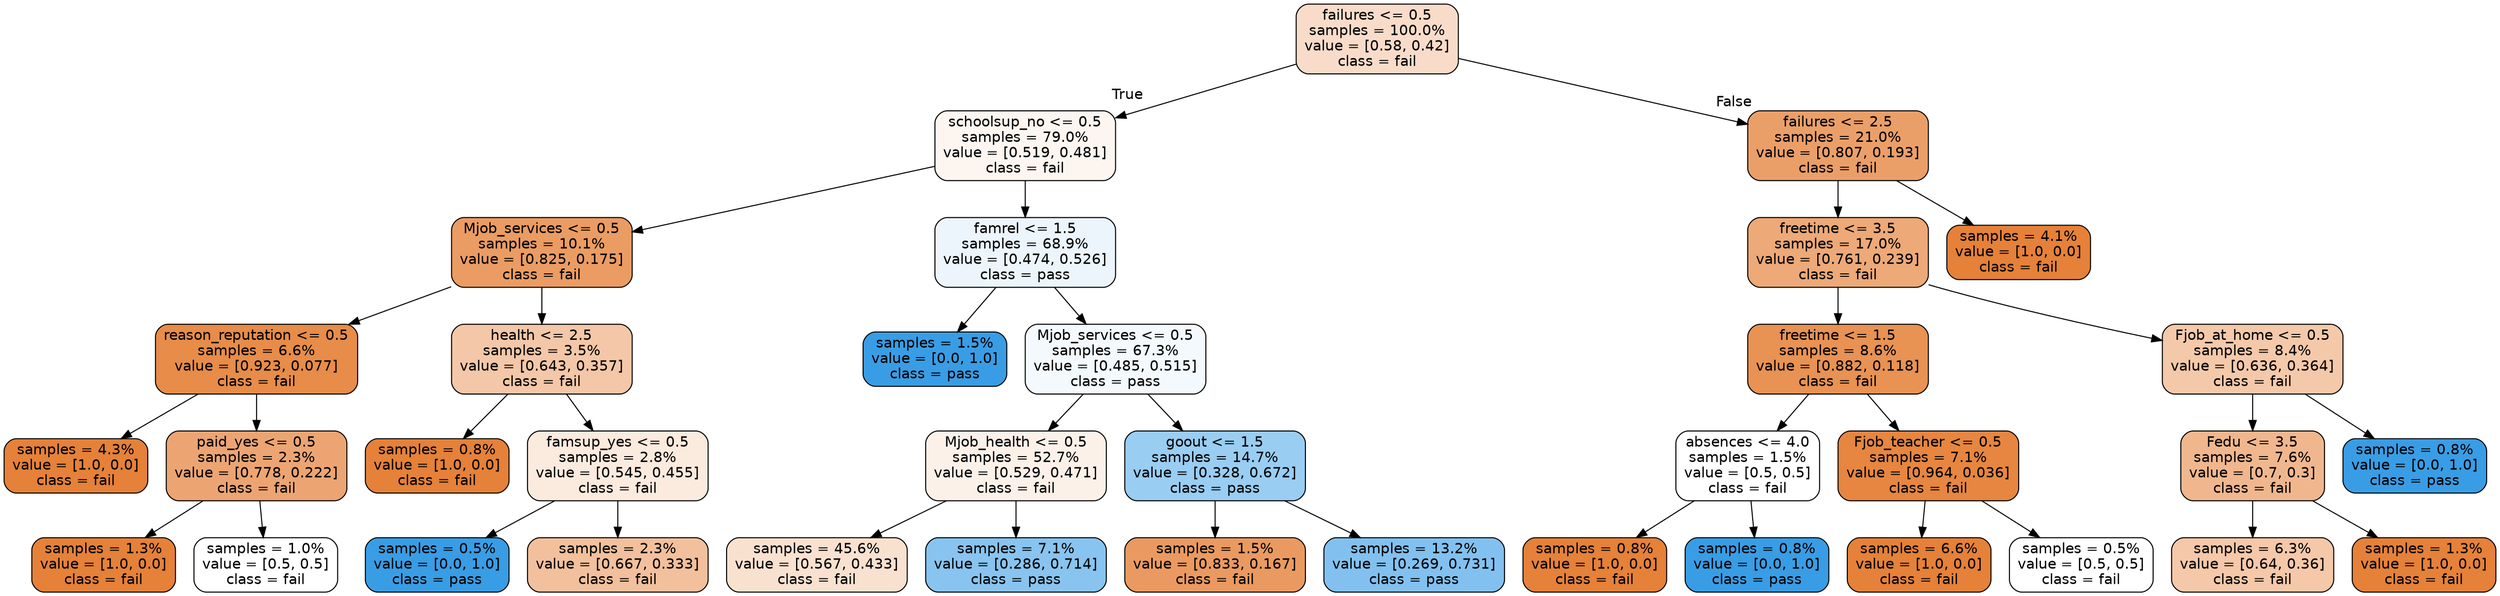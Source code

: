 digraph Tree {
node [shape=box, style="filled, rounded", color="black", fontname=helvetica] ;
edge [fontname=helvetica] ;
0 [label="failures <= 0.5\nsamples = 100.0%\nvalue = [0.58, 0.42]\nclass = fail", fillcolor="#f8dcc9"] ;
1 [label="schoolsup_no <= 0.5\nsamples = 79.0%\nvalue = [0.519, 0.481]\nclass = fail", fillcolor="#fdf6f0"] ;
0 -> 1 [labeldistance=2.5, labelangle=45, headlabel="True"] ;
2 [label="Mjob_services <= 0.5\nsamples = 10.1%\nvalue = [0.825, 0.175]\nclass = fail", fillcolor="#eb9c63"] ;
1 -> 2 ;
3 [label="reason_reputation <= 0.5\nsamples = 6.6%\nvalue = [0.923, 0.077]\nclass = fail", fillcolor="#e78c49"] ;
2 -> 3 ;
4 [label="samples = 4.3%\nvalue = [1.0, 0.0]\nclass = fail", fillcolor="#e58139"] ;
3 -> 4 ;
5 [label="paid_yes <= 0.5\nsamples = 2.3%\nvalue = [0.778, 0.222]\nclass = fail", fillcolor="#eca572"] ;
3 -> 5 ;
6 [label="samples = 1.3%\nvalue = [1.0, 0.0]\nclass = fail", fillcolor="#e58139"] ;
5 -> 6 ;
7 [label="samples = 1.0%\nvalue = [0.5, 0.5]\nclass = fail", fillcolor="#ffffff"] ;
5 -> 7 ;
8 [label="health <= 2.5\nsamples = 3.5%\nvalue = [0.643, 0.357]\nclass = fail", fillcolor="#f3c7a7"] ;
2 -> 8 ;
9 [label="samples = 0.8%\nvalue = [1.0, 0.0]\nclass = fail", fillcolor="#e58139"] ;
8 -> 9 ;
10 [label="famsup_yes <= 0.5\nsamples = 2.8%\nvalue = [0.545, 0.455]\nclass = fail", fillcolor="#fbeade"] ;
8 -> 10 ;
11 [label="samples = 0.5%\nvalue = [0.0, 1.0]\nclass = pass", fillcolor="#399de5"] ;
10 -> 11 ;
12 [label="samples = 2.3%\nvalue = [0.667, 0.333]\nclass = fail", fillcolor="#f2c09c"] ;
10 -> 12 ;
13 [label="famrel <= 1.5\nsamples = 68.9%\nvalue = [0.474, 0.526]\nclass = pass", fillcolor="#ecf5fc"] ;
1 -> 13 ;
14 [label="samples = 1.5%\nvalue = [0.0, 1.0]\nclass = pass", fillcolor="#399de5"] ;
13 -> 14 ;
15 [label="Mjob_services <= 0.5\nsamples = 67.3%\nvalue = [0.485, 0.515]\nclass = pass", fillcolor="#f3f9fd"] ;
13 -> 15 ;
16 [label="Mjob_health <= 0.5\nsamples = 52.7%\nvalue = [0.529, 0.471]\nclass = fail", fillcolor="#fcf1e9"] ;
15 -> 16 ;
17 [label="samples = 45.6%\nvalue = [0.567, 0.433]\nclass = fail", fillcolor="#f9e1d0"] ;
16 -> 17 ;
18 [label="samples = 7.1%\nvalue = [0.286, 0.714]\nclass = pass", fillcolor="#88c4ef"] ;
16 -> 18 ;
19 [label="goout <= 1.5\nsamples = 14.7%\nvalue = [0.328, 0.672]\nclass = pass", fillcolor="#99cdf2"] ;
15 -> 19 ;
20 [label="samples = 1.5%\nvalue = [0.833, 0.167]\nclass = fail", fillcolor="#ea9a61"] ;
19 -> 20 ;
21 [label="samples = 13.2%\nvalue = [0.269, 0.731]\nclass = pass", fillcolor="#82c1ef"] ;
19 -> 21 ;
22 [label="failures <= 2.5\nsamples = 21.0%\nvalue = [0.807, 0.193]\nclass = fail", fillcolor="#eb9f68"] ;
0 -> 22 [labeldistance=2.5, labelangle=-45, headlabel="False"] ;
23 [label="freetime <= 3.5\nsamples = 17.0%\nvalue = [0.761, 0.239]\nclass = fail", fillcolor="#eda977"] ;
22 -> 23 ;
24 [label="freetime <= 1.5\nsamples = 8.6%\nvalue = [0.882, 0.118]\nclass = fail", fillcolor="#e89253"] ;
23 -> 24 ;
25 [label="absences <= 4.0\nsamples = 1.5%\nvalue = [0.5, 0.5]\nclass = fail", fillcolor="#ffffff"] ;
24 -> 25 ;
26 [label="samples = 0.8%\nvalue = [1.0, 0.0]\nclass = fail", fillcolor="#e58139"] ;
25 -> 26 ;
27 [label="samples = 0.8%\nvalue = [0.0, 1.0]\nclass = pass", fillcolor="#399de5"] ;
25 -> 27 ;
28 [label="Fjob_teacher <= 0.5\nsamples = 7.1%\nvalue = [0.964, 0.036]\nclass = fail", fillcolor="#e68640"] ;
24 -> 28 ;
29 [label="samples = 6.6%\nvalue = [1.0, 0.0]\nclass = fail", fillcolor="#e58139"] ;
28 -> 29 ;
30 [label="samples = 0.5%\nvalue = [0.5, 0.5]\nclass = fail", fillcolor="#ffffff"] ;
28 -> 30 ;
31 [label="Fjob_at_home <= 0.5\nsamples = 8.4%\nvalue = [0.636, 0.364]\nclass = fail", fillcolor="#f4c9aa"] ;
23 -> 31 ;
32 [label="Fedu <= 3.5\nsamples = 7.6%\nvalue = [0.7, 0.3]\nclass = fail", fillcolor="#f0b78e"] ;
31 -> 32 ;
33 [label="samples = 6.3%\nvalue = [0.64, 0.36]\nclass = fail", fillcolor="#f4c8a8"] ;
32 -> 33 ;
34 [label="samples = 1.3%\nvalue = [1.0, 0.0]\nclass = fail", fillcolor="#e58139"] ;
32 -> 34 ;
35 [label="samples = 0.8%\nvalue = [0.0, 1.0]\nclass = pass", fillcolor="#399de5"] ;
31 -> 35 ;
36 [label="samples = 4.1%\nvalue = [1.0, 0.0]\nclass = fail", fillcolor="#e58139"] ;
22 -> 36 ;
}